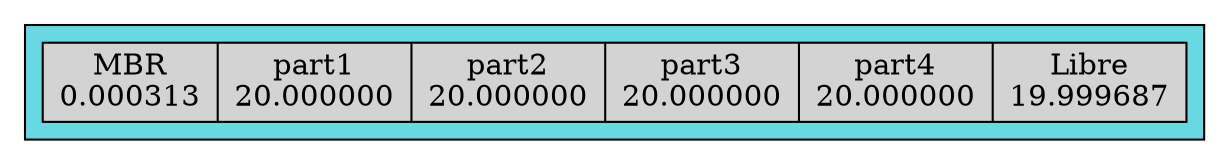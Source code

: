 digraph D {
	subgraph cluster_0 {
		bgcolor="#68d9e2"
		node [style="rounded" style=filled];
		node_A [shape=record   label="MBR\n0.000313|part1\n20.000000|part2\n20.000000|part3\n20.000000|part4\n20.000000|Libre\n19.999687"];
	}
}